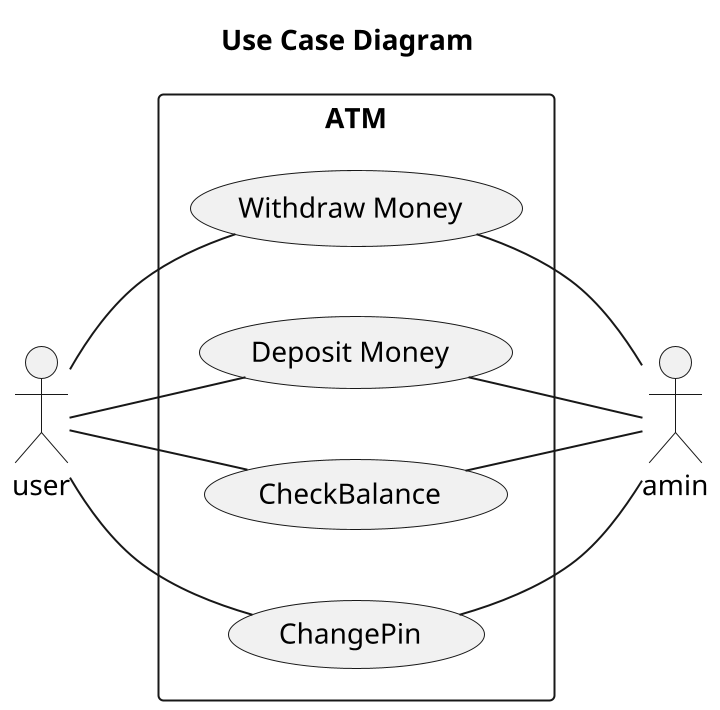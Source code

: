 @startuml
scale 2
title "Use Case Diagram"
left to right direction
actor user as u
actor amin as a
rectangle ATM{
    usecase "Withdraw Money" as wm
    usecase "Deposit Money" as dm
    usecase "CheckBalance" as cb
    usecase "ChangePin" as cp
}
u--wm
u--dm
u--cb
u--cp
wm--a
dm--a
cb--a
cp--a
@enduml